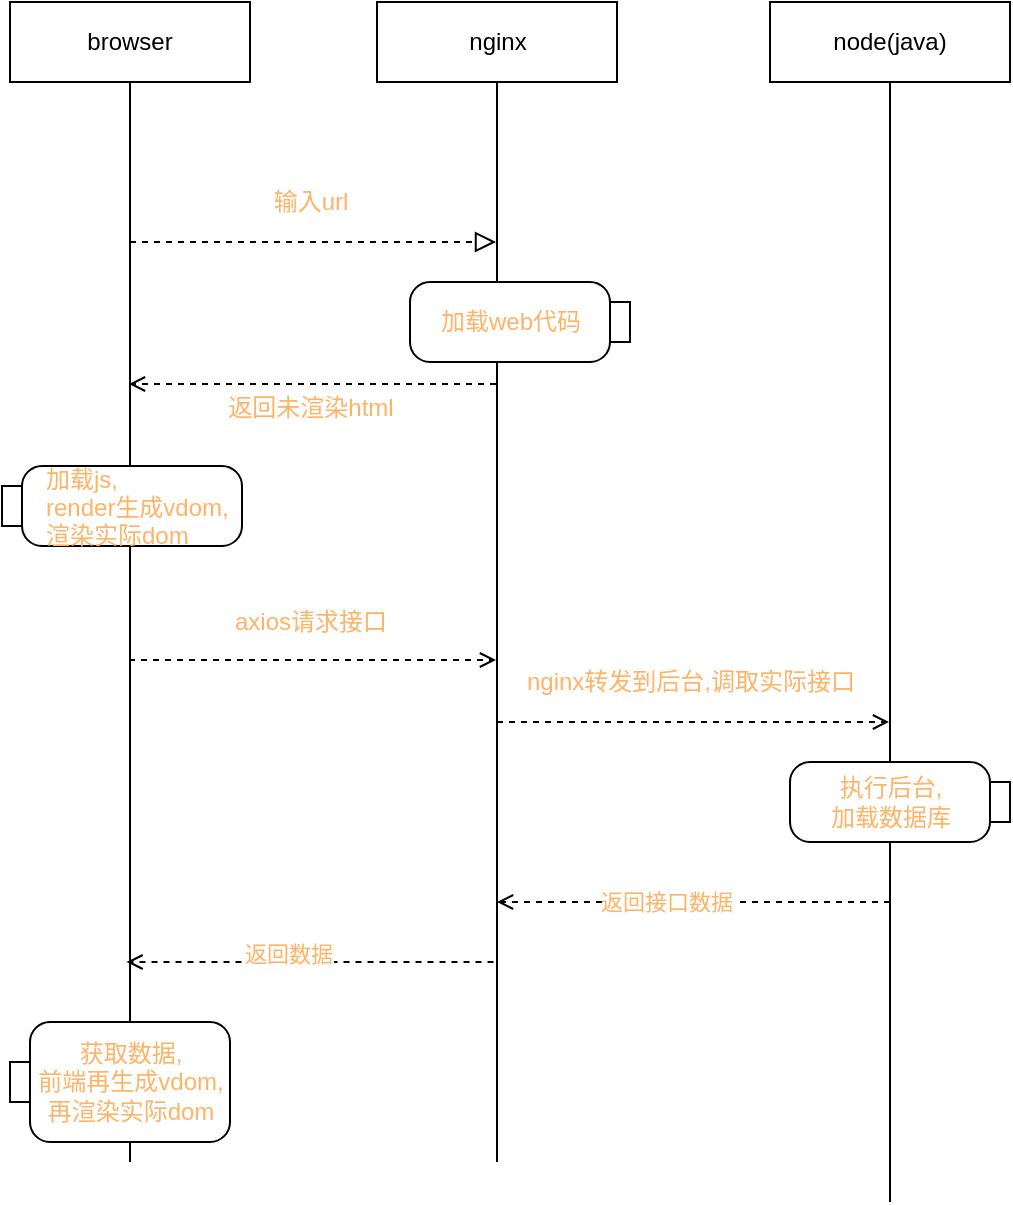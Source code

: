 <mxfile>
    <diagram id="DrtUZMrDOj6P9-n5q93P" name="第 1 页">
        <mxGraphModel dx="1253" dy="909" grid="1" gridSize="10" guides="1" tooltips="1" connect="1" arrows="1" fold="1" page="1" pageScale="1" pageWidth="827" pageHeight="1169" math="0" shadow="0">
            <root>
                <mxCell id="0"/>
                <mxCell id="1" parent="0"/>
                <mxCell id="4" value="nginx" style="shape=umlLifeline;perimeter=lifelinePerimeter;whiteSpace=wrap;html=1;container=1;collapsible=0;recursiveResize=0;outlineConnect=0;lifelineDashed=0;" vertex="1" parent="1">
                    <mxGeometry x="293.5" y="190" width="120" height="580" as="geometry"/>
                </mxCell>
                <mxCell id="5" value="node(java)" style="shape=umlLifeline;perimeter=lifelinePerimeter;whiteSpace=wrap;html=1;container=1;collapsible=0;recursiveResize=0;outlineConnect=0;lifelineDashed=0;" vertex="1" parent="1">
                    <mxGeometry x="490" y="190" width="120" height="600" as="geometry"/>
                </mxCell>
                <mxCell id="25" value="执行后台,&lt;br&gt;加载数据库" style="shape=mxgraph.uml25.action;html=1;align=center;verticalAlign=middle;absoluteArcSize=1;arcSize=10;dashed=0;spacingRight=10;fontColor=#FFB366;" vertex="1" parent="5">
                    <mxGeometry x="10" y="380" width="110" height="40" as="geometry"/>
                </mxCell>
                <mxCell id="27" value="" style="html=1;verticalAlign=bottom;labelBackgroundColor=none;endArrow=open;endFill=0;dashed=1;fontColor=#FFB366;" edge="1" parent="5" target="4">
                    <mxGeometry width="160" relative="1" as="geometry">
                        <mxPoint x="60" y="450" as="sourcePoint"/>
                        <mxPoint x="220" y="450" as="targetPoint"/>
                    </mxGeometry>
                </mxCell>
                <mxCell id="28" value="返回接口数据" style="edgeLabel;html=1;align=center;verticalAlign=middle;resizable=0;points=[];fontColor=#FFB366;" vertex="1" connectable="0" parent="27">
                    <mxGeometry x="0.142" relative="1" as="geometry">
                        <mxPoint as="offset"/>
                    </mxGeometry>
                </mxCell>
                <mxCell id="6" value="browser" style="shape=umlLifeline;perimeter=lifelinePerimeter;whiteSpace=wrap;html=1;container=1;collapsible=0;recursiveResize=0;outlineConnect=0;lifelineDashed=0;" vertex="1" parent="1">
                    <mxGeometry x="110" y="190" width="120" height="580" as="geometry"/>
                </mxCell>
                <mxCell id="7" value="" style="endArrow=block;startArrow=none;endFill=0;startFill=0;endSize=8;html=1;verticalAlign=bottom;dashed=1;labelBackgroundColor=none;" edge="1" parent="6" target="4">
                    <mxGeometry width="160" relative="1" as="geometry">
                        <mxPoint x="60" y="120" as="sourcePoint"/>
                        <mxPoint x="220" y="120" as="targetPoint"/>
                    </mxGeometry>
                </mxCell>
                <mxCell id="30" value="获取数据,&lt;br&gt;前端再生成vdom,&lt;br&gt;再渲染实际dom" style="shape=mxgraph.uml25.action;html=1;align=center;verticalAlign=middle;absoluteArcSize=1;arcSize=10;dashed=0;spacingLeft=10;flipH=1;fontColor=#FFB366;" vertex="1" parent="6">
                    <mxGeometry y="510" width="110" height="60" as="geometry"/>
                </mxCell>
                <mxCell id="8" value="输入url" style="text;html=1;align=center;verticalAlign=middle;resizable=0;points=[];autosize=1;strokeColor=none;fillColor=none;fontColor=#FFB366;" vertex="1" parent="1">
                    <mxGeometry x="235" y="280" width="50" height="20" as="geometry"/>
                </mxCell>
                <mxCell id="9" value="&lt;span style=&quot;text-align: left&quot;&gt;&lt;font color=&quot;#ffb366&quot;&gt;加载web代码&lt;/font&gt;&lt;/span&gt;" style="shape=mxgraph.uml25.action;html=1;align=center;verticalAlign=middle;absoluteArcSize=1;arcSize=10;dashed=0;spacingRight=10;" vertex="1" parent="1">
                    <mxGeometry x="310" y="330" width="110" height="40" as="geometry"/>
                </mxCell>
                <mxCell id="11" value="" style="html=1;verticalAlign=bottom;labelBackgroundColor=none;endArrow=open;endFill=0;dashed=1;" edge="1" parent="1">
                    <mxGeometry width="160" relative="1" as="geometry">
                        <mxPoint x="353" y="381" as="sourcePoint"/>
                        <mxPoint x="169.5" y="381" as="targetPoint"/>
                        <Array as="points">
                            <mxPoint x="250" y="381"/>
                        </Array>
                    </mxGeometry>
                </mxCell>
                <mxCell id="12" value="&lt;font color=&quot;#ffb366&quot;&gt;返回未渲染html&lt;/font&gt;" style="text;html=1;align=center;verticalAlign=middle;resizable=0;points=[];autosize=1;strokeColor=none;fillColor=none;fontColor=#FFCC99;" vertex="1" parent="1">
                    <mxGeometry x="210" y="383" width="100" height="20" as="geometry"/>
                </mxCell>
                <mxCell id="15" value="" style="shape=mxgraph.uml25.action;html=1;align=left;verticalAlign=middle;absoluteArcSize=1;arcSize=10;dashed=0;spacingLeft=10;flipH=1;fontColor=#FFB366;" vertex="1" parent="1">
                    <mxGeometry x="106" y="422" width="120" height="40" as="geometry"/>
                </mxCell>
                <mxCell id="16" value="加载js,&#10;render生成vdom,&#10;渲染实际dom" style="text;verticalAlign=middle;align=left;fontColor=#FFB366;" vertex="1" parent="15">
                    <mxGeometry x="20" width="100" height="40" as="geometry"/>
                </mxCell>
                <mxCell id="18" value="" style="html=1;verticalAlign=bottom;labelBackgroundColor=none;endArrow=open;endFill=0;dashed=1;fontColor=#FFB366;" edge="1" parent="1">
                    <mxGeometry width="160" relative="1" as="geometry">
                        <mxPoint x="169.5" y="519" as="sourcePoint"/>
                        <mxPoint x="353" y="519" as="targetPoint"/>
                        <Array as="points">
                            <mxPoint x="260" y="519"/>
                        </Array>
                    </mxGeometry>
                </mxCell>
                <mxCell id="19" value="axios请求接口" style="text;html=1;align=center;verticalAlign=middle;resizable=0;points=[];autosize=1;strokeColor=none;fillColor=none;fontColor=#FFB366;" vertex="1" parent="1">
                    <mxGeometry x="215" y="490" width="90" height="20" as="geometry"/>
                </mxCell>
                <mxCell id="22" value="" style="html=1;verticalAlign=bottom;labelBackgroundColor=none;endArrow=open;endFill=0;dashed=1;fontColor=#FFB366;" edge="1" parent="1" source="4" target="5">
                    <mxGeometry width="160" relative="1" as="geometry">
                        <mxPoint x="370" y="540" as="sourcePoint"/>
                        <mxPoint x="530" y="540" as="targetPoint"/>
                        <Array as="points">
                            <mxPoint x="460" y="550"/>
                        </Array>
                    </mxGeometry>
                </mxCell>
                <mxCell id="23" value="nginx转发到后台,调取实际接口" style="text;html=1;align=center;verticalAlign=middle;resizable=0;points=[];autosize=1;strokeColor=none;fillColor=none;fontColor=#FFB366;" vertex="1" parent="1">
                    <mxGeometry x="360" y="520" width="180" height="20" as="geometry"/>
                </mxCell>
                <mxCell id="20" value="" style="html=1;verticalAlign=bottom;labelBackgroundColor=none;endArrow=open;endFill=0;dashed=1;fontColor=#FFB366;" edge="1" parent="1">
                    <mxGeometry width="160" relative="1" as="geometry">
                        <mxPoint x="351.75" y="670" as="sourcePoint"/>
                        <mxPoint x="168.25" y="670" as="targetPoint"/>
                        <Array as="points">
                            <mxPoint x="288.75" y="670"/>
                        </Array>
                    </mxGeometry>
                </mxCell>
                <mxCell id="29" value="返回数据" style="edgeLabel;html=1;align=center;verticalAlign=middle;resizable=0;points=[];fontColor=#FFB366;" vertex="1" connectable="0" parent="20">
                    <mxGeometry x="0.125" y="-4" relative="1" as="geometry">
                        <mxPoint as="offset"/>
                    </mxGeometry>
                </mxCell>
            </root>
        </mxGraphModel>
    </diagram>
</mxfile>